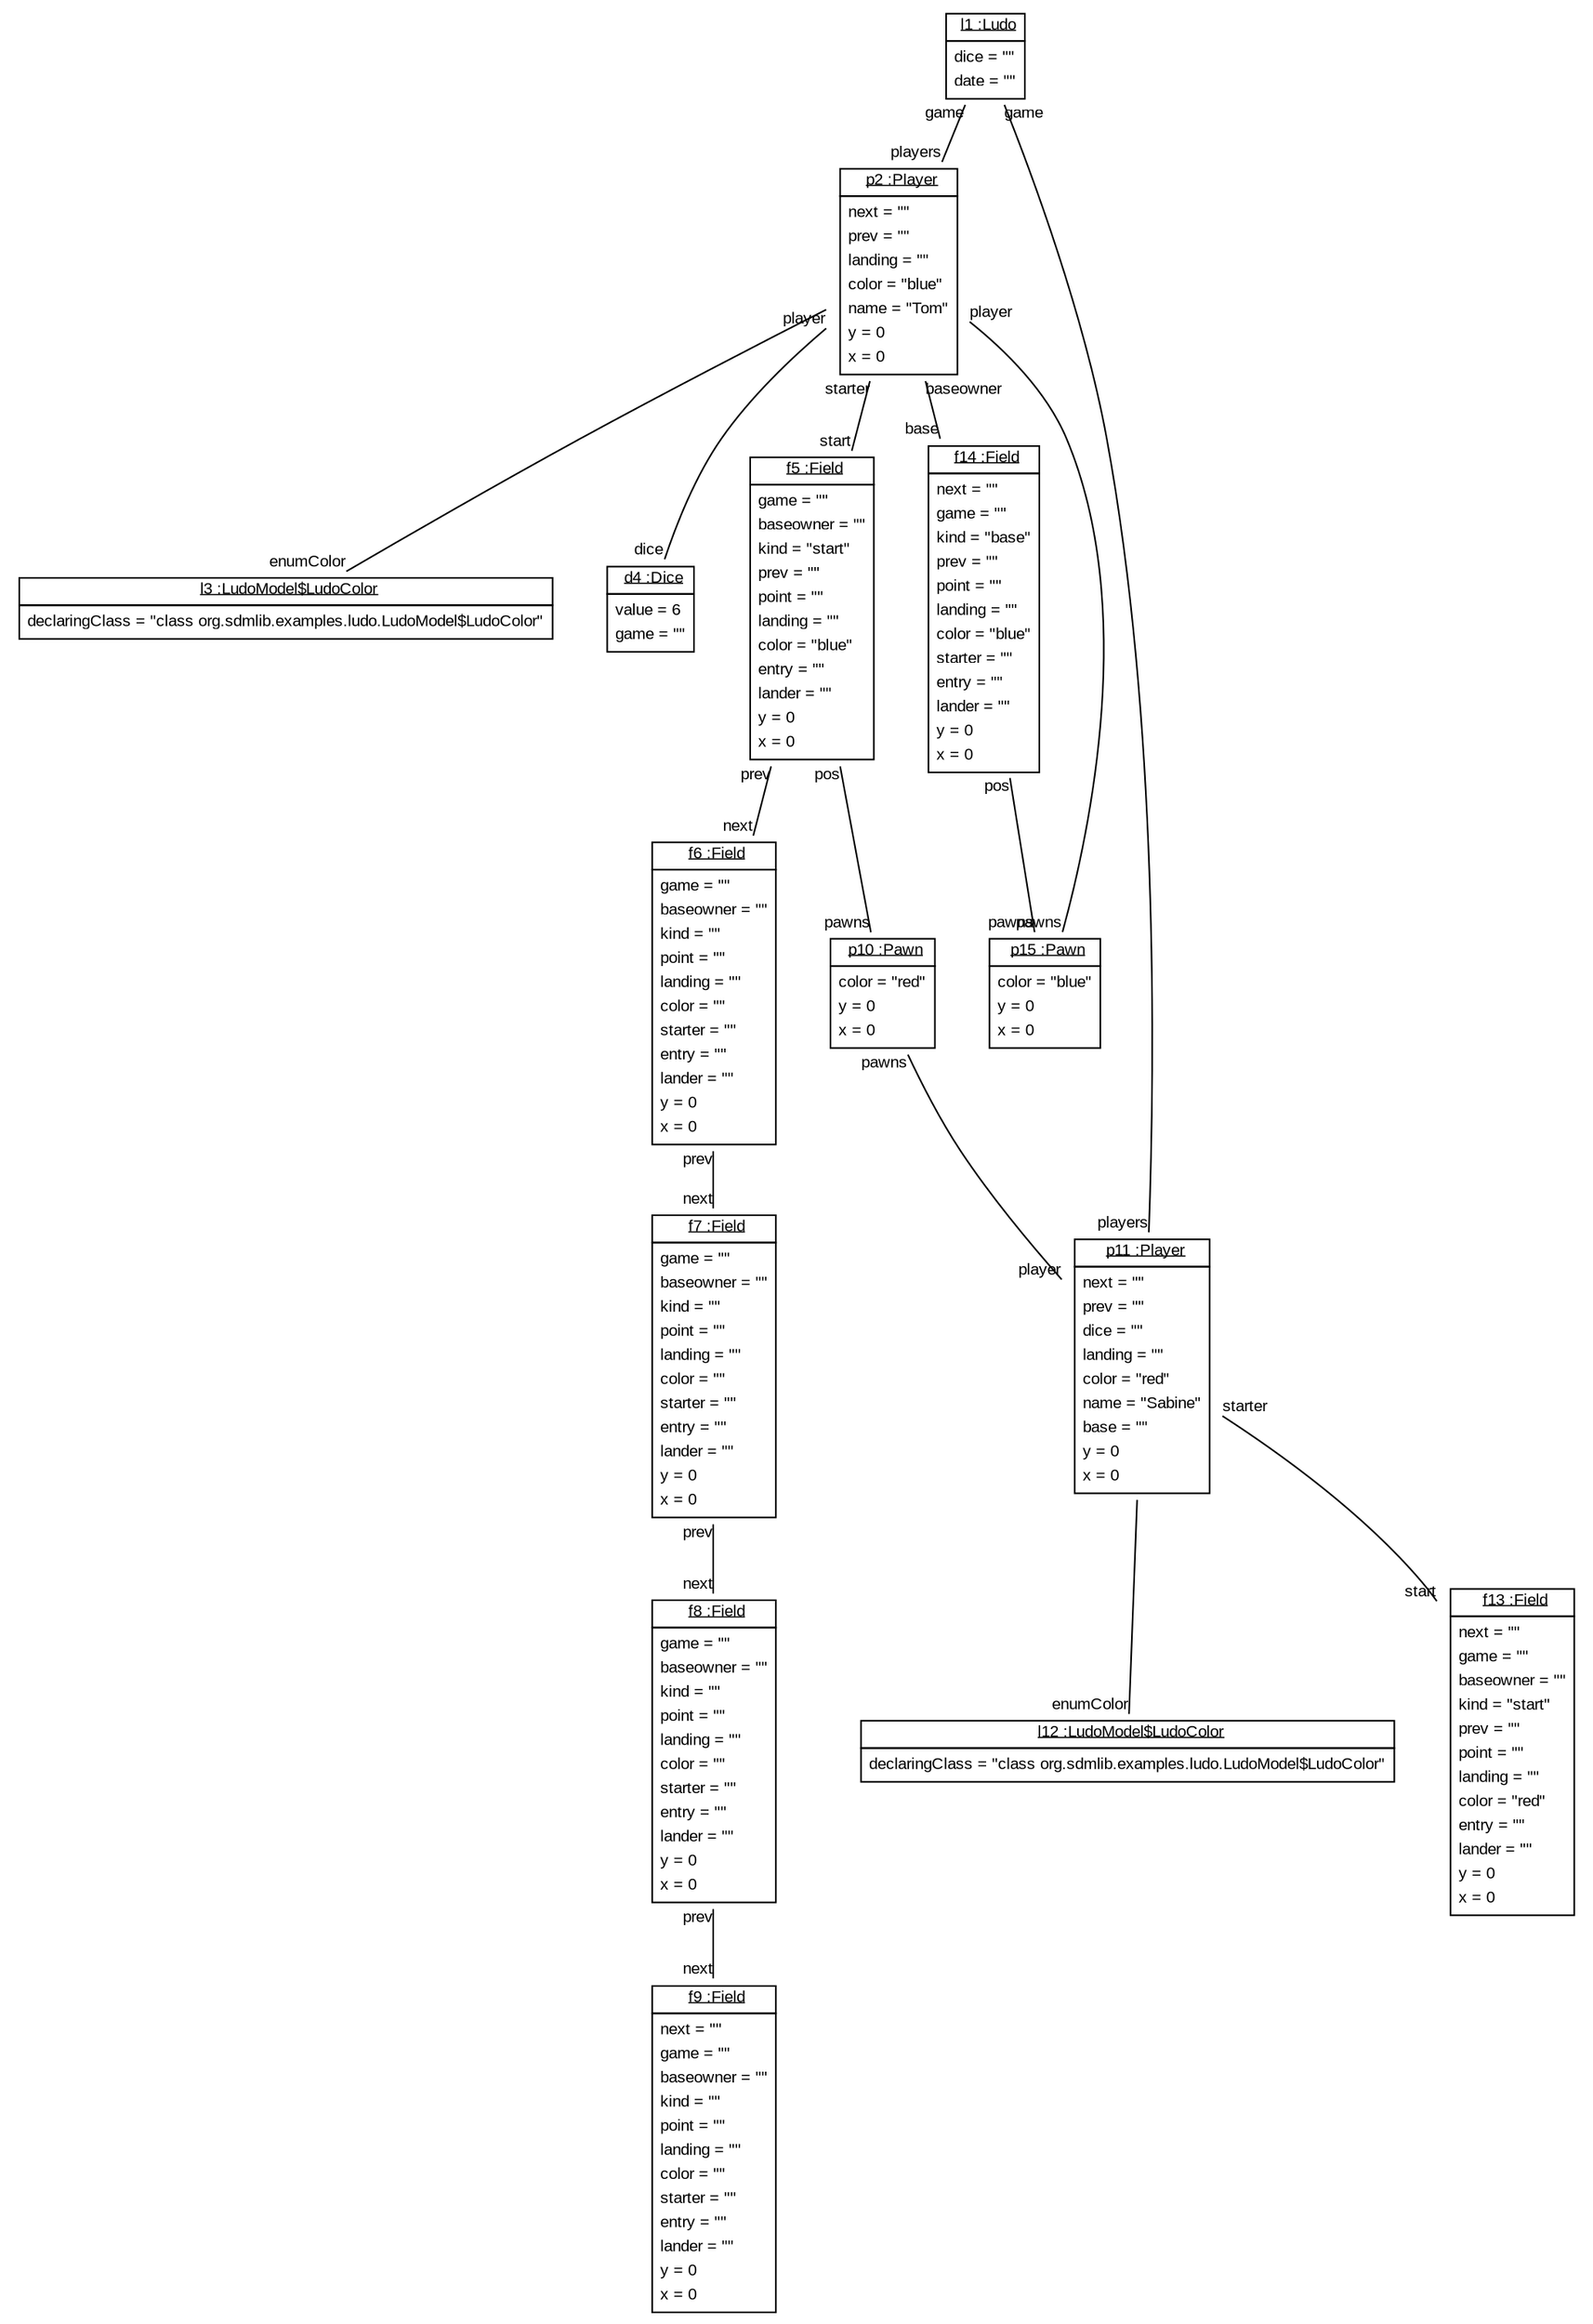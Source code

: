 graph ObjectDiagram {
   node [shape = none, fontsize = 10, fontname = "Arial"];
   edge [fontsize = 10, fontname = "Arial"];
   compound=true;

l1 [label=<<table border='0' cellborder='1' cellspacing='0'> <tr> <td href="../examples/org/sdmlib/examples/ludo/model/Ludo.java"> <u>l1 :Ludo</u></td></tr><tr><td><table border='0' cellborder='0' cellspacing='0'><tr><td align='left'>dice = ""</td></tr><tr><td align='left'>date = ""</td></tr></table></td></tr></table>>];
p2 [label=<<table border='0' cellborder='1' cellspacing='0'> <tr> <td href="../examples/org/sdmlib/examples/ludo/model/Player.java"> <u>p2 :Player</u></td></tr><tr><td><table border='0' cellborder='0' cellspacing='0'><tr><td align='left'>next = ""</td></tr><tr><td align='left'>prev = ""</td></tr><tr><td align='left'>landing = ""</td></tr><tr><td align='left'>color = "blue"</td></tr><tr><td align='left'>name = "Tom"</td></tr><tr><td align='left'>y = 0</td></tr><tr><td align='left'>x = 0</td></tr></table></td></tr></table>>];
l3 [label=<<table border='0' cellborder='1' cellspacing='0'> <tr> <td href="../examples/org/sdmlib/examples/ludo/LudoModel.java"> <u>l3 :LudoModel$LudoColor</u></td></tr><tr><td><table border='0' cellborder='0' cellspacing='0'><tr><td align='left'>declaringClass = "class org.sdmlib.examples.ludo.LudoModel$LudoColor"</td></tr></table></td></tr></table>>];
d4 [label=<<table border='0' cellborder='1' cellspacing='0'> <tr> <td href="../examples/org/sdmlib/examples/ludo/model/Dice.java"> <u>d4 :Dice</u></td></tr><tr><td><table border='0' cellborder='0' cellspacing='0'><tr><td align='left'>value = 6</td></tr><tr><td align='left'>game = ""</td></tr></table></td></tr></table>>];
f5 [label=<<table border='0' cellborder='1' cellspacing='0'> <tr> <td href="../examples/org/sdmlib/examples/ludo/model/Field.java"> <u>f5 :Field</u></td></tr><tr><td><table border='0' cellborder='0' cellspacing='0'><tr><td align='left'>game = ""</td></tr><tr><td align='left'>baseowner = ""</td></tr><tr><td align='left'>kind = "start"</td></tr><tr><td align='left'>prev = ""</td></tr><tr><td align='left'>point = ""</td></tr><tr><td align='left'>landing = ""</td></tr><tr><td align='left'>color = "blue"</td></tr><tr><td align='left'>entry = ""</td></tr><tr><td align='left'>lander = ""</td></tr><tr><td align='left'>y = 0</td></tr><tr><td align='left'>x = 0</td></tr></table></td></tr></table>>];
f6 [label=<<table border='0' cellborder='1' cellspacing='0'> <tr> <td href="../examples/org/sdmlib/examples/ludo/model/Field.java"> <u>f6 :Field</u></td></tr><tr><td><table border='0' cellborder='0' cellspacing='0'><tr><td align='left'>game = ""</td></tr><tr><td align='left'>baseowner = ""</td></tr><tr><td align='left'>kind = ""</td></tr><tr><td align='left'>point = ""</td></tr><tr><td align='left'>landing = ""</td></tr><tr><td align='left'>color = ""</td></tr><tr><td align='left'>starter = ""</td></tr><tr><td align='left'>entry = ""</td></tr><tr><td align='left'>lander = ""</td></tr><tr><td align='left'>y = 0</td></tr><tr><td align='left'>x = 0</td></tr></table></td></tr></table>>];
f7 [label=<<table border='0' cellborder='1' cellspacing='0'> <tr> <td href="../examples/org/sdmlib/examples/ludo/model/Field.java"> <u>f7 :Field</u></td></tr><tr><td><table border='0' cellborder='0' cellspacing='0'><tr><td align='left'>game = ""</td></tr><tr><td align='left'>baseowner = ""</td></tr><tr><td align='left'>kind = ""</td></tr><tr><td align='left'>point = ""</td></tr><tr><td align='left'>landing = ""</td></tr><tr><td align='left'>color = ""</td></tr><tr><td align='left'>starter = ""</td></tr><tr><td align='left'>entry = ""</td></tr><tr><td align='left'>lander = ""</td></tr><tr><td align='left'>y = 0</td></tr><tr><td align='left'>x = 0</td></tr></table></td></tr></table>>];
f8 [label=<<table border='0' cellborder='1' cellspacing='0'> <tr> <td href="../examples/org/sdmlib/examples/ludo/model/Field.java"> <u>f8 :Field</u></td></tr><tr><td><table border='0' cellborder='0' cellspacing='0'><tr><td align='left'>game = ""</td></tr><tr><td align='left'>baseowner = ""</td></tr><tr><td align='left'>kind = ""</td></tr><tr><td align='left'>point = ""</td></tr><tr><td align='left'>landing = ""</td></tr><tr><td align='left'>color = ""</td></tr><tr><td align='left'>starter = ""</td></tr><tr><td align='left'>entry = ""</td></tr><tr><td align='left'>lander = ""</td></tr><tr><td align='left'>y = 0</td></tr><tr><td align='left'>x = 0</td></tr></table></td></tr></table>>];
f9 [label=<<table border='0' cellborder='1' cellspacing='0'> <tr> <td href="../examples/org/sdmlib/examples/ludo/model/Field.java"> <u>f9 :Field</u></td></tr><tr><td><table border='0' cellborder='0' cellspacing='0'><tr><td align='left'>next = ""</td></tr><tr><td align='left'>game = ""</td></tr><tr><td align='left'>baseowner = ""</td></tr><tr><td align='left'>kind = ""</td></tr><tr><td align='left'>point = ""</td></tr><tr><td align='left'>landing = ""</td></tr><tr><td align='left'>color = ""</td></tr><tr><td align='left'>starter = ""</td></tr><tr><td align='left'>entry = ""</td></tr><tr><td align='left'>lander = ""</td></tr><tr><td align='left'>y = 0</td></tr><tr><td align='left'>x = 0</td></tr></table></td></tr></table>>];
p10 [label=<<table border='0' cellborder='1' cellspacing='0'> <tr> <td href="../examples/org/sdmlib/examples/ludo/model/Pawn.java"> <u>p10 :Pawn</u></td></tr><tr><td><table border='0' cellborder='0' cellspacing='0'><tr><td align='left'>color = "red"</td></tr><tr><td align='left'>y = 0</td></tr><tr><td align='left'>x = 0</td></tr></table></td></tr></table>>];
p11 [label=<<table border='0' cellborder='1' cellspacing='0'> <tr> <td href="../examples/org/sdmlib/examples/ludo/model/Player.java"> <u>p11 :Player</u></td></tr><tr><td><table border='0' cellborder='0' cellspacing='0'><tr><td align='left'>next = ""</td></tr><tr><td align='left'>prev = ""</td></tr><tr><td align='left'>dice = ""</td></tr><tr><td align='left'>landing = ""</td></tr><tr><td align='left'>color = "red"</td></tr><tr><td align='left'>name = "Sabine"</td></tr><tr><td align='left'>base = ""</td></tr><tr><td align='left'>y = 0</td></tr><tr><td align='left'>x = 0</td></tr></table></td></tr></table>>];
l12 [label=<<table border='0' cellborder='1' cellspacing='0'> <tr> <td href="../examples/org/sdmlib/examples/ludo/LudoModel.java"> <u>l12 :LudoModel$LudoColor</u></td></tr><tr><td><table border='0' cellborder='0' cellspacing='0'><tr><td align='left'>declaringClass = "class org.sdmlib.examples.ludo.LudoModel$LudoColor"</td></tr></table></td></tr></table>>];
f13 [label=<<table border='0' cellborder='1' cellspacing='0'> <tr> <td href="../examples/org/sdmlib/examples/ludo/model/Field.java"> <u>f13 :Field</u></td></tr><tr><td><table border='0' cellborder='0' cellspacing='0'><tr><td align='left'>next = ""</td></tr><tr><td align='left'>game = ""</td></tr><tr><td align='left'>baseowner = ""</td></tr><tr><td align='left'>kind = "start"</td></tr><tr><td align='left'>prev = ""</td></tr><tr><td align='left'>point = ""</td></tr><tr><td align='left'>landing = ""</td></tr><tr><td align='left'>color = "red"</td></tr><tr><td align='left'>entry = ""</td></tr><tr><td align='left'>lander = ""</td></tr><tr><td align='left'>y = 0</td></tr><tr><td align='left'>x = 0</td></tr></table></td></tr></table>>];
f14 [label=<<table border='0' cellborder='1' cellspacing='0'> <tr> <td href="../examples/org/sdmlib/examples/ludo/model/Field.java"> <u>f14 :Field</u></td></tr><tr><td><table border='0' cellborder='0' cellspacing='0'><tr><td align='left'>next = ""</td></tr><tr><td align='left'>game = ""</td></tr><tr><td align='left'>kind = "base"</td></tr><tr><td align='left'>prev = ""</td></tr><tr><td align='left'>point = ""</td></tr><tr><td align='left'>landing = ""</td></tr><tr><td align='left'>color = "blue"</td></tr><tr><td align='left'>starter = ""</td></tr><tr><td align='left'>entry = ""</td></tr><tr><td align='left'>lander = ""</td></tr><tr><td align='left'>y = 0</td></tr><tr><td align='left'>x = 0</td></tr></table></td></tr></table>>];
p15 [label=<<table border='0' cellborder='1' cellspacing='0'> <tr> <td href="../examples/org/sdmlib/examples/ludo/model/Pawn.java"> <u>p15 :Pawn</u></td></tr><tr><td><table border='0' cellborder='0' cellspacing='0'><tr><td align='left'>color = "blue"</td></tr><tr><td align='left'>y = 0</td></tr><tr><td align='left'>x = 0</td></tr></table></td></tr></table>>];

l1 -- p2 [headlabel = "players" taillabel = "game"];
l1 -- p11 [headlabel = "players" taillabel = "game"];
p2 -- l3 [headlabel = "enumColor" taillabel = ""];
p2 -- p15 [headlabel = "pawns" taillabel = "player"];
p2 -- d4 [headlabel = "dice" taillabel = "player"];
p2 -- f5 [headlabel = "start" taillabel = "starter"];
p2 -- f14 [headlabel = "base" taillabel = "baseowner"];
f5 -- f6 [headlabel = "next" taillabel = "prev"];
f5 -- p10 [headlabel = "pawns" taillabel = "pos"];
f6 -- f7 [headlabel = "next" taillabel = "prev"];
f7 -- f8 [headlabel = "next" taillabel = "prev"];
f8 -- f9 [headlabel = "next" taillabel = "prev"];
p10 -- p11 [headlabel = "player" taillabel = "pawns"];
p11 -- l12 [headlabel = "enumColor" taillabel = ""];
p11 -- f13 [headlabel = "start" taillabel = "starter"];
f14 -- p15 [headlabel = "pawns" taillabel = "pos"];
}
